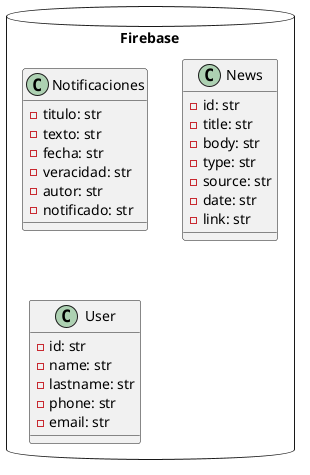@startuml




database Firebase {
class Notificaciones {
    -titulo: str
    -texto: str
    -fecha: str
    -veracidad: str
    -autor: str
    -notificado: str
}
class News {
    -id: str
    -title: str
    -body: str
    -type: str
    -source: str
    -date: str
    -link: str
}
class User {
    -id: str
    -name: str
    -lastname: str
    -phone: str
    -email: str
}


}

@enduml